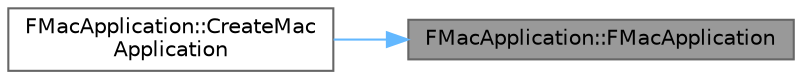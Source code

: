 digraph "FMacApplication::FMacApplication"
{
 // INTERACTIVE_SVG=YES
 // LATEX_PDF_SIZE
  bgcolor="transparent";
  edge [fontname=Helvetica,fontsize=10,labelfontname=Helvetica,labelfontsize=10];
  node [fontname=Helvetica,fontsize=10,shape=box,height=0.2,width=0.4];
  rankdir="RL";
  Node1 [id="Node000001",label="FMacApplication::FMacApplication",height=0.2,width=0.4,color="gray40", fillcolor="grey60", style="filled", fontcolor="black",tooltip=" "];
  Node1 -> Node2 [id="edge1_Node000001_Node000002",dir="back",color="steelblue1",style="solid",tooltip=" "];
  Node2 [id="Node000002",label="FMacApplication::CreateMac\lApplication",height=0.2,width=0.4,color="grey40", fillcolor="white", style="filled",URL="$d6/d7e/classFMacApplication.html#a691ecc3cf8315743d54546707ffb83f8",tooltip=" "];
}
